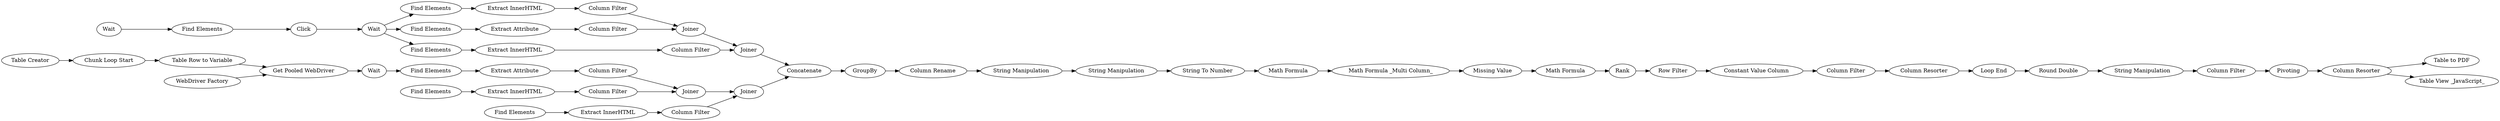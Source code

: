 digraph {
	"5011520339308837770_17" [label="Find Elements"]
	"5011520339308837770_33" [label="Math Formula _Multi Column_"]
	"5011520339308837770_42" [label="Extract Attribute"]
	"5011520339308837770_44" [label="Column Filter"]
	"5011520339308837770_27" [label="Column Rename"]
	"5011520339308837770_49" [label=Joiner]
	"5011520339308837770_34" [label="Math Formula"]
	"-3227397950013637291_1" [label="WebDriver Factory"]
	"-3227397950013637291_50" [label="Table to PDF"]
	"5011520339308837770_23" [label=Joiner]
	"5011520339308837770_46" [label="Find Elements"]
	"5011520339308837770_35" [label="Missing Value"]
	"5011520339308837770_51" [label=GroupBy]
	"5011520339308837770_39" [label="Find Elements"]
	"-3227397950013637291_47" [label="Column Resorter"]
	"5011520339308837770_47" [label=Click]
	"5011520339308837770_15" [label="Extract Attribute"]
	"5011520339308837770_37" [label="Extract InnerHTML"]
	"-3227397950013637291_33" [label="Table Row to Variable"]
	"-3227397950013637291_40" [label="Column Filter"]
	"-3227397950013637291_44" [label="Column Filter"]
	"5011520339308837770_20" [label="Column Filter"]
	"-3227397950013637291_49" [label="Get Pooled WebDriver"]
	"5011520339308837770_31" [label="String Manipulation"]
	"5011520339308837770_50" [label=Concatenate]
	"-3227397950013637291_34" [label="Table Creator"]
	"5011520339308837770_52" [label=Wait]
	"5011520339308837770_26" [label="Extract InnerHTML"]
	"5011520339308837770_29" [label="String To Number"]
	"5011520339308837770_43" [label="Find Elements"]
	"-3227397950013637291_39" [label="Loop End"]
	"5011520339308837770_32" [label="String Manipulation"]
	"-3227397950013637291_43" [label="Round Double"]
	"-3227397950013637291_37" [label="Row Filter"]
	"5011520339308837770_28" [label="Math Formula"]
	"5011520339308837770_36" [label="Column Filter"]
	"-3227397950013637291_46" [label=Pivoting]
	"-3227397950013637291_42" [label="String Manipulation"]
	"5011520339308837770_45" [label=Wait]
	"-3227397950013637291_41" [label="Column Resorter"]
	"5011520339308837770_41" [label="Find Elements"]
	"5011520339308837770_25" [label="Extract InnerHTML"]
	"5011520339308837770_24" [label=Joiner]
	"-3227397950013637291_48" [label="Table View _JavaScript_"]
	"5011520339308837770_21" [label="Column Filter"]
	"5011520339308837770_38" [label="Extract InnerHTML"]
	"5011520339308837770_40" [label="Column Filter"]
	"-3227397950013637291_38" [label="Constant Value Column"]
	"5011520339308837770_48" [label=Joiner]
	"-3227397950013637291_36" [label=Wait]
	"5011520339308837770_30" [label=Rank]
	"5011520339308837770_22" [label="Column Filter"]
	"5011520339308837770_18" [label="Find Elements"]
	"5011520339308837770_11" [label="Find Elements"]
	"-3227397950013637291_35" [label="Chunk Loop Start"]
	"5011520339308837770_44" -> "5011520339308837770_49"
	"-3227397950013637291_39" -> "-3227397950013637291_43"
	"5011520339308837770_52" -> "5011520339308837770_41"
	"5011520339308837770_34" -> "5011520339308837770_30"
	"5011520339308837770_39" -> "5011520339308837770_42"
	"-3227397950013637291_1" -> "-3227397950013637291_49"
	"-3227397950013637291_42" -> "-3227397950013637291_44"
	"-3227397950013637291_38" -> "-3227397950013637291_40"
	"5011520339308837770_50" -> "5011520339308837770_51"
	"5011520339308837770_20" -> "5011520339308837770_23"
	"5011520339308837770_51" -> "5011520339308837770_27"
	"5011520339308837770_26" -> "5011520339308837770_22"
	"5011520339308837770_22" -> "5011520339308837770_24"
	"-3227397950013637291_47" -> "-3227397950013637291_48"
	"-3227397950013637291_47" -> "-3227397950013637291_50"
	"5011520339308837770_49" -> "5011520339308837770_48"
	"5011520339308837770_27" -> "5011520339308837770_31"
	"5011520339308837770_43" -> "5011520339308837770_38"
	"5011520339308837770_25" -> "5011520339308837770_21"
	"-3227397950013637291_46" -> "-3227397950013637291_47"
	"5011520339308837770_38" -> "5011520339308837770_40"
	"5011520339308837770_48" -> "5011520339308837770_50"
	"5011520339308837770_45" -> "5011520339308837770_46"
	"5011520339308837770_15" -> "5011520339308837770_20"
	"5011520339308837770_35" -> "5011520339308837770_34"
	"5011520339308837770_31" -> "5011520339308837770_32"
	"5011520339308837770_33" -> "5011520339308837770_35"
	"-3227397950013637291_49" -> "-3227397950013637291_36"
	"-3227397950013637291_35" -> "-3227397950013637291_33"
	"5011520339308837770_36" -> "5011520339308837770_48"
	"5011520339308837770_37" -> "5011520339308837770_36"
	"5011520339308837770_23" -> "5011520339308837770_24"
	"5011520339308837770_21" -> "5011520339308837770_23"
	"-3227397950013637291_41" -> "-3227397950013637291_39"
	"5011520339308837770_30" -> "-3227397950013637291_37"
	"5011520339308837770_11" -> "5011520339308837770_15"
	"-3227397950013637291_44" -> "-3227397950013637291_46"
	"-3227397950013637291_37" -> "-3227397950013637291_38"
	"5011520339308837770_46" -> "5011520339308837770_47"
	"5011520339308837770_29" -> "5011520339308837770_28"
	"5011520339308837770_47" -> "5011520339308837770_52"
	"5011520339308837770_17" -> "5011520339308837770_25"
	"-3227397950013637291_33" -> "-3227397950013637291_49"
	"5011520339308837770_41" -> "5011520339308837770_37"
	"5011520339308837770_24" -> "5011520339308837770_50"
	"5011520339308837770_40" -> "5011520339308837770_49"
	"-3227397950013637291_43" -> "-3227397950013637291_42"
	"5011520339308837770_52" -> "5011520339308837770_39"
	"5011520339308837770_18" -> "5011520339308837770_26"
	"-3227397950013637291_34" -> "-3227397950013637291_35"
	"-3227397950013637291_40" -> "-3227397950013637291_41"
	"5011520339308837770_32" -> "5011520339308837770_29"
	"5011520339308837770_52" -> "5011520339308837770_43"
	"5011520339308837770_28" -> "5011520339308837770_33"
	"-3227397950013637291_36" -> "5011520339308837770_11"
	"5011520339308837770_42" -> "5011520339308837770_44"
	rankdir=LR
}
